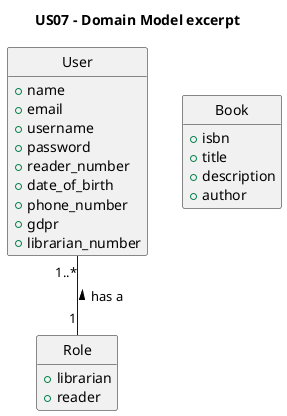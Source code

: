 @startuml
'https://plantuml.com/class-diagram

title US07 - Domain Model excerpt

hide circle
hide methods


class User   {
+name
+email
+username
+password
+reader_number
+date_of_birth
+phone_number
+gdpr
+librarian_number
}

class Book   {
+isbn
+title
+description
+author
}

class Role   {
+librarian
+reader
}



User "1..*" -down- "1" Role : < has a

@enduml


